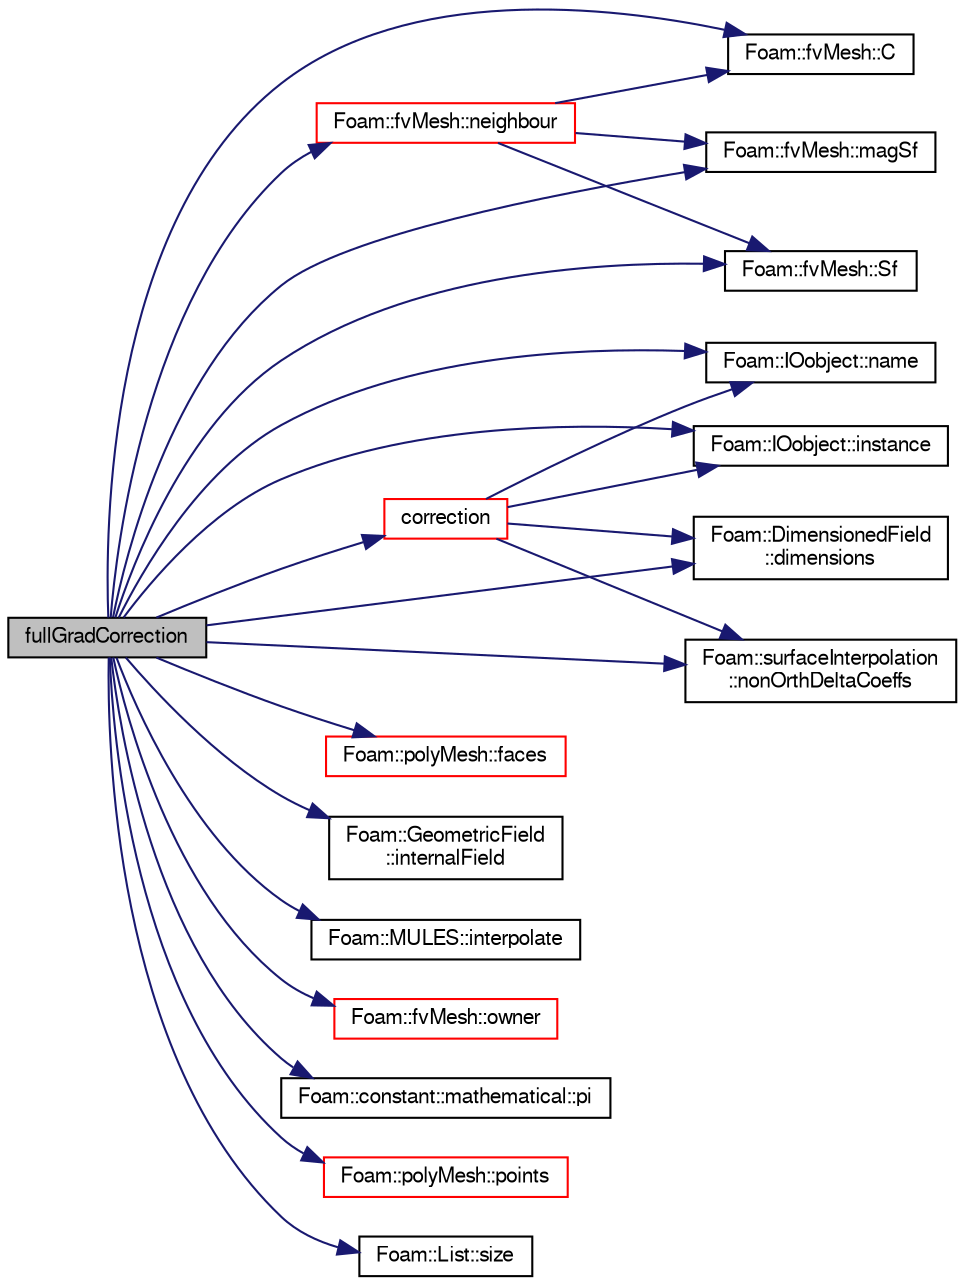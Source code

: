 digraph "fullGradCorrection"
{
  bgcolor="transparent";
  edge [fontname="FreeSans",fontsize="10",labelfontname="FreeSans",labelfontsize="10"];
  node [fontname="FreeSans",fontsize="10",shape=record];
  rankdir="LR";
  Node1267 [label="fullGradCorrection",height=0.2,width=0.4,color="black", fillcolor="grey75", style="filled", fontcolor="black"];
  Node1267 -> Node1268 [color="midnightblue",fontsize="10",style="solid",fontname="FreeSans"];
  Node1268 [label="Foam::fvMesh::C",height=0.2,width=0.4,color="black",URL="$a22766.html#a724799c6e3ba1bd41ad47529f330d066",tooltip="Return cell centres as volVectorField. "];
  Node1267 -> Node1269 [color="midnightblue",fontsize="10",style="solid",fontname="FreeSans"];
  Node1269 [label="correction",height=0.2,width=0.4,color="red",URL="$a22598.html#ac26ead7414cbab39c598047884ab43b5",tooltip="Return the explicit correction to the faceCorrectedSnGrad. "];
  Node1269 -> Node1270 [color="midnightblue",fontsize="10",style="solid",fontname="FreeSans"];
  Node1270 [label="Foam::IOobject::name",height=0.2,width=0.4,color="black",URL="$a26142.html#acc80e00a8ac919288fb55bd14cc88bf6",tooltip="Return name. "];
  Node1269 -> Node1271 [color="midnightblue",fontsize="10",style="solid",fontname="FreeSans"];
  Node1271 [label="Foam::IOobject::instance",height=0.2,width=0.4,color="black",URL="$a26142.html#acac6de003b420b848571b5064e50ed89"];
  Node1269 -> Node1272 [color="midnightblue",fontsize="10",style="solid",fontname="FreeSans"];
  Node1272 [label="Foam::DimensionedField\l::dimensions",height=0.2,width=0.4,color="black",URL="$a26390.html#a66989c1e0666e0d0c93a2056ce75599e",tooltip="Return dimensions. "];
  Node1269 -> Node1273 [color="midnightblue",fontsize="10",style="solid",fontname="FreeSans"];
  Node1273 [label="Foam::surfaceInterpolation\l::nonOrthDeltaCoeffs",height=0.2,width=0.4,color="black",URL="$a23274.html#aca80874f85d93760d81c99603e132cb5",tooltip="Return reference to non-orthogonal cell-centre difference. "];
  Node1267 -> Node1272 [color="midnightblue",fontsize="10",style="solid",fontname="FreeSans"];
  Node1267 -> Node1276 [color="midnightblue",fontsize="10",style="solid",fontname="FreeSans"];
  Node1276 [label="Foam::polyMesh::faces",height=0.2,width=0.4,color="red",URL="$a27410.html#a431c0a24765f0bb6d32f6a03ce0e9b57",tooltip="Return raw faces. "];
  Node1267 -> Node1271 [color="midnightblue",fontsize="10",style="solid",fontname="FreeSans"];
  Node1267 -> Node1320 [color="midnightblue",fontsize="10",style="solid",fontname="FreeSans"];
  Node1320 [label="Foam::GeometricField\l::internalField",height=0.2,width=0.4,color="black",URL="$a22434.html#a9536140d36d69bbac40496f6b817aa0a",tooltip="Return internal field. "];
  Node1267 -> Node1321 [color="midnightblue",fontsize="10",style="solid",fontname="FreeSans"];
  Node1321 [label="Foam::MULES::interpolate",height=0.2,width=0.4,color="black",URL="$a21136.html#a4d62f21551985d814104861e7c1d9b4f"];
  Node1267 -> Node1322 [color="midnightblue",fontsize="10",style="solid",fontname="FreeSans"];
  Node1322 [label="Foam::fvMesh::magSf",height=0.2,width=0.4,color="black",URL="$a22766.html#ae208119f0287991ffba40fb6fecbb365",tooltip="Return cell face area magnitudes. "];
  Node1267 -> Node1270 [color="midnightblue",fontsize="10",style="solid",fontname="FreeSans"];
  Node1267 -> Node1323 [color="midnightblue",fontsize="10",style="solid",fontname="FreeSans"];
  Node1323 [label="Foam::fvMesh::neighbour",height=0.2,width=0.4,color="red",URL="$a22766.html#aab1a7f2af09b33005a527e107c7b3fad",tooltip="Internal face neighbour. "];
  Node1323 -> Node1268 [color="midnightblue",fontsize="10",style="solid",fontname="FreeSans"];
  Node1323 -> Node1322 [color="midnightblue",fontsize="10",style="solid",fontname="FreeSans"];
  Node1323 -> Node1406 [color="midnightblue",fontsize="10",style="solid",fontname="FreeSans"];
  Node1406 [label="Foam::fvMesh::Sf",height=0.2,width=0.4,color="black",URL="$a22766.html#aa12aaa436e7e8ddf2635204f3ab873fa",tooltip="Return cell face area vectors. "];
  Node1267 -> Node1273 [color="midnightblue",fontsize="10",style="solid",fontname="FreeSans"];
  Node1267 -> Node1336 [color="midnightblue",fontsize="10",style="solid",fontname="FreeSans"];
  Node1336 [label="Foam::fvMesh::owner",height=0.2,width=0.4,color="red",URL="$a22766.html#a16e7eb254c4fd2d1d7ac4d5d71f6c9f9",tooltip="Internal face owner. "];
  Node1267 -> Node1371 [color="midnightblue",fontsize="10",style="solid",fontname="FreeSans"];
  Node1371 [label="Foam::constant::mathematical::pi",height=0.2,width=0.4,color="black",URL="$a21162.html#a731b8788a4c01586c35266c7ca4fed04"];
  Node1267 -> Node1576 [color="midnightblue",fontsize="10",style="solid",fontname="FreeSans"];
  Node1576 [label="Foam::polyMesh::points",height=0.2,width=0.4,color="red",URL="$a27410.html#ac44123fc1265297c41a43c3b62fdb4c2",tooltip="Return raw points. "];
  Node1267 -> Node1406 [color="midnightblue",fontsize="10",style="solid",fontname="FreeSans"];
  Node1267 -> Node1355 [color="midnightblue",fontsize="10",style="solid",fontname="FreeSans"];
  Node1355 [label="Foam::List::size",height=0.2,width=0.4,color="black",URL="$a25694.html#a8a5f6fa29bd4b500caf186f60245b384",tooltip="Override size to be inconsistent with allocated storage. "];
}

